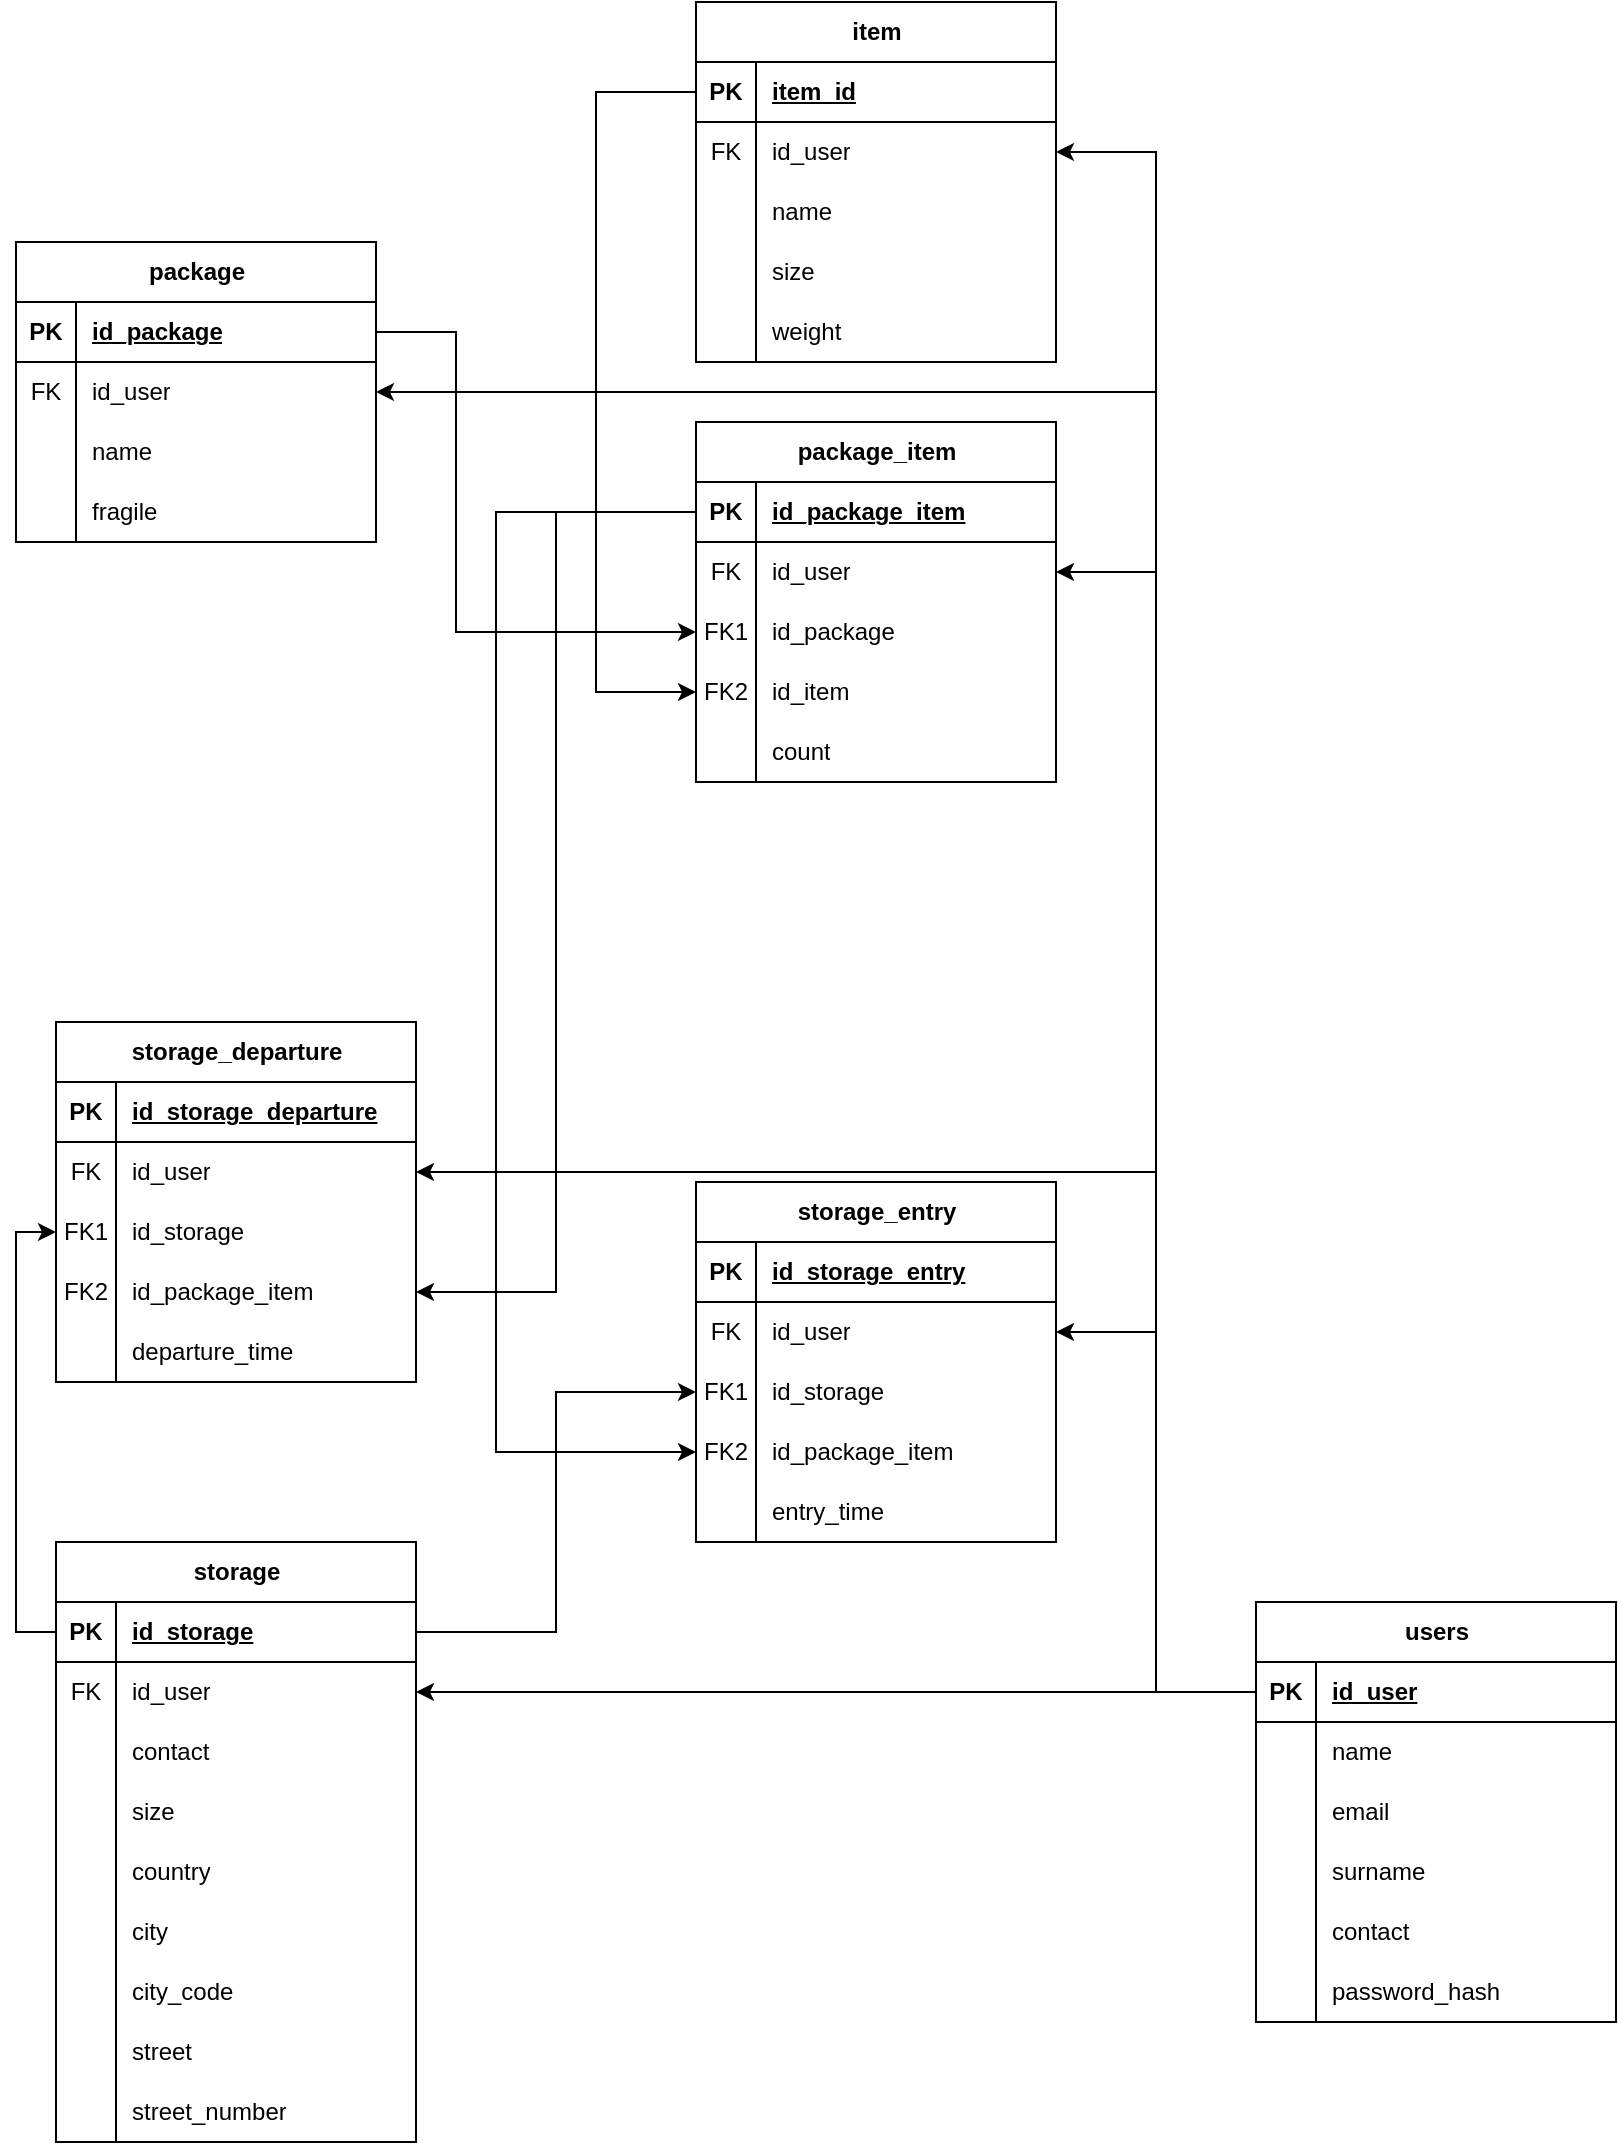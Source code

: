 <mxfile version="21.1.7">
  <diagram name="Page-1" id="oO7ceeemd5GNWM1F0STw">
    <mxGraphModel dx="1362" dy="758" grid="1" gridSize="10" guides="1" tooltips="1" connect="1" arrows="1" fold="1" page="1" pageScale="1" pageWidth="850" pageHeight="1100" math="0" shadow="0">
      <root>
        <mxCell id="0" />
        <mxCell id="1" parent="0" />
        <mxCell id="DYyjAA4SjgZi0_bI2zW6-1" value="storage" style="shape=table;startSize=30;container=1;collapsible=1;childLayout=tableLayout;fixedRows=1;rowLines=0;fontStyle=1;align=center;resizeLast=1;html=1;" vertex="1" parent="1">
          <mxGeometry x="60" y="770" width="180" height="300" as="geometry" />
        </mxCell>
        <mxCell id="DYyjAA4SjgZi0_bI2zW6-2" value="" style="shape=tableRow;horizontal=0;startSize=0;swimlaneHead=0;swimlaneBody=0;fillColor=none;collapsible=0;dropTarget=0;points=[[0,0.5],[1,0.5]];portConstraint=eastwest;top=0;left=0;right=0;bottom=1;" vertex="1" parent="DYyjAA4SjgZi0_bI2zW6-1">
          <mxGeometry y="30" width="180" height="30" as="geometry" />
        </mxCell>
        <mxCell id="DYyjAA4SjgZi0_bI2zW6-3" value="PK" style="shape=partialRectangle;connectable=0;fillColor=none;top=0;left=0;bottom=0;right=0;fontStyle=1;overflow=hidden;whiteSpace=wrap;html=1;" vertex="1" parent="DYyjAA4SjgZi0_bI2zW6-2">
          <mxGeometry width="30" height="30" as="geometry">
            <mxRectangle width="30" height="30" as="alternateBounds" />
          </mxGeometry>
        </mxCell>
        <mxCell id="DYyjAA4SjgZi0_bI2zW6-4" value="id_storage" style="shape=partialRectangle;connectable=0;fillColor=none;top=0;left=0;bottom=0;right=0;align=left;spacingLeft=6;fontStyle=5;overflow=hidden;whiteSpace=wrap;html=1;" vertex="1" parent="DYyjAA4SjgZi0_bI2zW6-2">
          <mxGeometry x="30" width="150" height="30" as="geometry">
            <mxRectangle width="150" height="30" as="alternateBounds" />
          </mxGeometry>
        </mxCell>
        <mxCell id="DYyjAA4SjgZi0_bI2zW6-5" value="" style="shape=tableRow;horizontal=0;startSize=0;swimlaneHead=0;swimlaneBody=0;fillColor=none;collapsible=0;dropTarget=0;points=[[0,0.5],[1,0.5]];portConstraint=eastwest;top=0;left=0;right=0;bottom=0;" vertex="1" parent="DYyjAA4SjgZi0_bI2zW6-1">
          <mxGeometry y="60" width="180" height="30" as="geometry" />
        </mxCell>
        <mxCell id="DYyjAA4SjgZi0_bI2zW6-6" value="FK" style="shape=partialRectangle;connectable=0;fillColor=none;top=0;left=0;bottom=0;right=0;editable=1;overflow=hidden;whiteSpace=wrap;html=1;" vertex="1" parent="DYyjAA4SjgZi0_bI2zW6-5">
          <mxGeometry width="30" height="30" as="geometry">
            <mxRectangle width="30" height="30" as="alternateBounds" />
          </mxGeometry>
        </mxCell>
        <mxCell id="DYyjAA4SjgZi0_bI2zW6-7" value="id_user" style="shape=partialRectangle;connectable=0;fillColor=none;top=0;left=0;bottom=0;right=0;align=left;spacingLeft=6;overflow=hidden;whiteSpace=wrap;html=1;" vertex="1" parent="DYyjAA4SjgZi0_bI2zW6-5">
          <mxGeometry x="30" width="150" height="30" as="geometry">
            <mxRectangle width="150" height="30" as="alternateBounds" />
          </mxGeometry>
        </mxCell>
        <mxCell id="DYyjAA4SjgZi0_bI2zW6-77" value="" style="shape=tableRow;horizontal=0;startSize=0;swimlaneHead=0;swimlaneBody=0;fillColor=none;collapsible=0;dropTarget=0;points=[[0,0.5],[1,0.5]];portConstraint=eastwest;top=0;left=0;right=0;bottom=0;" vertex="1" parent="DYyjAA4SjgZi0_bI2zW6-1">
          <mxGeometry y="90" width="180" height="30" as="geometry" />
        </mxCell>
        <mxCell id="DYyjAA4SjgZi0_bI2zW6-78" value="" style="shape=partialRectangle;connectable=0;fillColor=none;top=0;left=0;bottom=0;right=0;editable=1;overflow=hidden;whiteSpace=wrap;html=1;" vertex="1" parent="DYyjAA4SjgZi0_bI2zW6-77">
          <mxGeometry width="30" height="30" as="geometry">
            <mxRectangle width="30" height="30" as="alternateBounds" />
          </mxGeometry>
        </mxCell>
        <mxCell id="DYyjAA4SjgZi0_bI2zW6-79" value="contact" style="shape=partialRectangle;connectable=0;fillColor=none;top=0;left=0;bottom=0;right=0;align=left;spacingLeft=6;overflow=hidden;whiteSpace=wrap;html=1;" vertex="1" parent="DYyjAA4SjgZi0_bI2zW6-77">
          <mxGeometry x="30" width="150" height="30" as="geometry">
            <mxRectangle width="150" height="30" as="alternateBounds" />
          </mxGeometry>
        </mxCell>
        <mxCell id="DYyjAA4SjgZi0_bI2zW6-23" value="" style="shape=tableRow;horizontal=0;startSize=0;swimlaneHead=0;swimlaneBody=0;fillColor=none;collapsible=0;dropTarget=0;points=[[0,0.5],[1,0.5]];portConstraint=eastwest;top=0;left=0;right=0;bottom=0;" vertex="1" parent="DYyjAA4SjgZi0_bI2zW6-1">
          <mxGeometry y="120" width="180" height="30" as="geometry" />
        </mxCell>
        <mxCell id="DYyjAA4SjgZi0_bI2zW6-24" value="" style="shape=partialRectangle;connectable=0;fillColor=none;top=0;left=0;bottom=0;right=0;editable=1;overflow=hidden;whiteSpace=wrap;html=1;" vertex="1" parent="DYyjAA4SjgZi0_bI2zW6-23">
          <mxGeometry width="30" height="30" as="geometry">
            <mxRectangle width="30" height="30" as="alternateBounds" />
          </mxGeometry>
        </mxCell>
        <mxCell id="DYyjAA4SjgZi0_bI2zW6-25" value="size" style="shape=partialRectangle;connectable=0;fillColor=none;top=0;left=0;bottom=0;right=0;align=left;spacingLeft=6;overflow=hidden;whiteSpace=wrap;html=1;" vertex="1" parent="DYyjAA4SjgZi0_bI2zW6-23">
          <mxGeometry x="30" width="150" height="30" as="geometry">
            <mxRectangle width="150" height="30" as="alternateBounds" />
          </mxGeometry>
        </mxCell>
        <mxCell id="DYyjAA4SjgZi0_bI2zW6-8" value="" style="shape=tableRow;horizontal=0;startSize=0;swimlaneHead=0;swimlaneBody=0;fillColor=none;collapsible=0;dropTarget=0;points=[[0,0.5],[1,0.5]];portConstraint=eastwest;top=0;left=0;right=0;bottom=0;" vertex="1" parent="DYyjAA4SjgZi0_bI2zW6-1">
          <mxGeometry y="150" width="180" height="30" as="geometry" />
        </mxCell>
        <mxCell id="DYyjAA4SjgZi0_bI2zW6-9" value="" style="shape=partialRectangle;connectable=0;fillColor=none;top=0;left=0;bottom=0;right=0;editable=1;overflow=hidden;whiteSpace=wrap;html=1;" vertex="1" parent="DYyjAA4SjgZi0_bI2zW6-8">
          <mxGeometry width="30" height="30" as="geometry">
            <mxRectangle width="30" height="30" as="alternateBounds" />
          </mxGeometry>
        </mxCell>
        <mxCell id="DYyjAA4SjgZi0_bI2zW6-10" value="country" style="shape=partialRectangle;connectable=0;fillColor=none;top=0;left=0;bottom=0;right=0;align=left;spacingLeft=6;overflow=hidden;whiteSpace=wrap;html=1;" vertex="1" parent="DYyjAA4SjgZi0_bI2zW6-8">
          <mxGeometry x="30" width="150" height="30" as="geometry">
            <mxRectangle width="150" height="30" as="alternateBounds" />
          </mxGeometry>
        </mxCell>
        <mxCell id="DYyjAA4SjgZi0_bI2zW6-11" value="" style="shape=tableRow;horizontal=0;startSize=0;swimlaneHead=0;swimlaneBody=0;fillColor=none;collapsible=0;dropTarget=0;points=[[0,0.5],[1,0.5]];portConstraint=eastwest;top=0;left=0;right=0;bottom=0;" vertex="1" parent="DYyjAA4SjgZi0_bI2zW6-1">
          <mxGeometry y="180" width="180" height="30" as="geometry" />
        </mxCell>
        <mxCell id="DYyjAA4SjgZi0_bI2zW6-12" value="" style="shape=partialRectangle;connectable=0;fillColor=none;top=0;left=0;bottom=0;right=0;editable=1;overflow=hidden;whiteSpace=wrap;html=1;" vertex="1" parent="DYyjAA4SjgZi0_bI2zW6-11">
          <mxGeometry width="30" height="30" as="geometry">
            <mxRectangle width="30" height="30" as="alternateBounds" />
          </mxGeometry>
        </mxCell>
        <mxCell id="DYyjAA4SjgZi0_bI2zW6-13" value="city" style="shape=partialRectangle;connectable=0;fillColor=none;top=0;left=0;bottom=0;right=0;align=left;spacingLeft=6;overflow=hidden;whiteSpace=wrap;html=1;" vertex="1" parent="DYyjAA4SjgZi0_bI2zW6-11">
          <mxGeometry x="30" width="150" height="30" as="geometry">
            <mxRectangle width="150" height="30" as="alternateBounds" />
          </mxGeometry>
        </mxCell>
        <mxCell id="DYyjAA4SjgZi0_bI2zW6-14" value="" style="shape=tableRow;horizontal=0;startSize=0;swimlaneHead=0;swimlaneBody=0;fillColor=none;collapsible=0;dropTarget=0;points=[[0,0.5],[1,0.5]];portConstraint=eastwest;top=0;left=0;right=0;bottom=0;" vertex="1" parent="DYyjAA4SjgZi0_bI2zW6-1">
          <mxGeometry y="210" width="180" height="30" as="geometry" />
        </mxCell>
        <mxCell id="DYyjAA4SjgZi0_bI2zW6-15" value="" style="shape=partialRectangle;connectable=0;fillColor=none;top=0;left=0;bottom=0;right=0;editable=1;overflow=hidden;whiteSpace=wrap;html=1;" vertex="1" parent="DYyjAA4SjgZi0_bI2zW6-14">
          <mxGeometry width="30" height="30" as="geometry">
            <mxRectangle width="30" height="30" as="alternateBounds" />
          </mxGeometry>
        </mxCell>
        <mxCell id="DYyjAA4SjgZi0_bI2zW6-16" value="city_code" style="shape=partialRectangle;connectable=0;fillColor=none;top=0;left=0;bottom=0;right=0;align=left;spacingLeft=6;overflow=hidden;whiteSpace=wrap;html=1;" vertex="1" parent="DYyjAA4SjgZi0_bI2zW6-14">
          <mxGeometry x="30" width="150" height="30" as="geometry">
            <mxRectangle width="150" height="30" as="alternateBounds" />
          </mxGeometry>
        </mxCell>
        <mxCell id="DYyjAA4SjgZi0_bI2zW6-17" value="" style="shape=tableRow;horizontal=0;startSize=0;swimlaneHead=0;swimlaneBody=0;fillColor=none;collapsible=0;dropTarget=0;points=[[0,0.5],[1,0.5]];portConstraint=eastwest;top=0;left=0;right=0;bottom=0;" vertex="1" parent="DYyjAA4SjgZi0_bI2zW6-1">
          <mxGeometry y="240" width="180" height="30" as="geometry" />
        </mxCell>
        <mxCell id="DYyjAA4SjgZi0_bI2zW6-18" value="" style="shape=partialRectangle;connectable=0;fillColor=none;top=0;left=0;bottom=0;right=0;editable=1;overflow=hidden;whiteSpace=wrap;html=1;" vertex="1" parent="DYyjAA4SjgZi0_bI2zW6-17">
          <mxGeometry width="30" height="30" as="geometry">
            <mxRectangle width="30" height="30" as="alternateBounds" />
          </mxGeometry>
        </mxCell>
        <mxCell id="DYyjAA4SjgZi0_bI2zW6-19" value="street" style="shape=partialRectangle;connectable=0;fillColor=none;top=0;left=0;bottom=0;right=0;align=left;spacingLeft=6;overflow=hidden;whiteSpace=wrap;html=1;" vertex="1" parent="DYyjAA4SjgZi0_bI2zW6-17">
          <mxGeometry x="30" width="150" height="30" as="geometry">
            <mxRectangle width="150" height="30" as="alternateBounds" />
          </mxGeometry>
        </mxCell>
        <mxCell id="DYyjAA4SjgZi0_bI2zW6-20" value="" style="shape=tableRow;horizontal=0;startSize=0;swimlaneHead=0;swimlaneBody=0;fillColor=none;collapsible=0;dropTarget=0;points=[[0,0.5],[1,0.5]];portConstraint=eastwest;top=0;left=0;right=0;bottom=0;" vertex="1" parent="DYyjAA4SjgZi0_bI2zW6-1">
          <mxGeometry y="270" width="180" height="30" as="geometry" />
        </mxCell>
        <mxCell id="DYyjAA4SjgZi0_bI2zW6-21" value="" style="shape=partialRectangle;connectable=0;fillColor=none;top=0;left=0;bottom=0;right=0;editable=1;overflow=hidden;whiteSpace=wrap;html=1;" vertex="1" parent="DYyjAA4SjgZi0_bI2zW6-20">
          <mxGeometry width="30" height="30" as="geometry">
            <mxRectangle width="30" height="30" as="alternateBounds" />
          </mxGeometry>
        </mxCell>
        <mxCell id="DYyjAA4SjgZi0_bI2zW6-22" value="street_number" style="shape=partialRectangle;connectable=0;fillColor=none;top=0;left=0;bottom=0;right=0;align=left;spacingLeft=6;overflow=hidden;whiteSpace=wrap;html=1;" vertex="1" parent="DYyjAA4SjgZi0_bI2zW6-20">
          <mxGeometry x="30" width="150" height="30" as="geometry">
            <mxRectangle width="150" height="30" as="alternateBounds" />
          </mxGeometry>
        </mxCell>
        <mxCell id="DYyjAA4SjgZi0_bI2zW6-26" value="users" style="shape=table;startSize=30;container=1;collapsible=1;childLayout=tableLayout;fixedRows=1;rowLines=0;fontStyle=1;align=center;resizeLast=1;html=1;" vertex="1" parent="1">
          <mxGeometry x="660" y="800" width="180" height="210" as="geometry" />
        </mxCell>
        <mxCell id="DYyjAA4SjgZi0_bI2zW6-27" value="" style="shape=tableRow;horizontal=0;startSize=0;swimlaneHead=0;swimlaneBody=0;fillColor=none;collapsible=0;dropTarget=0;points=[[0,0.5],[1,0.5]];portConstraint=eastwest;top=0;left=0;right=0;bottom=1;" vertex="1" parent="DYyjAA4SjgZi0_bI2zW6-26">
          <mxGeometry y="30" width="180" height="30" as="geometry" />
        </mxCell>
        <mxCell id="DYyjAA4SjgZi0_bI2zW6-28" value="PK" style="shape=partialRectangle;connectable=0;fillColor=none;top=0;left=0;bottom=0;right=0;fontStyle=1;overflow=hidden;whiteSpace=wrap;html=1;" vertex="1" parent="DYyjAA4SjgZi0_bI2zW6-27">
          <mxGeometry width="30" height="30" as="geometry">
            <mxRectangle width="30" height="30" as="alternateBounds" />
          </mxGeometry>
        </mxCell>
        <mxCell id="DYyjAA4SjgZi0_bI2zW6-29" value="id_user" style="shape=partialRectangle;connectable=0;fillColor=none;top=0;left=0;bottom=0;right=0;align=left;spacingLeft=6;fontStyle=5;overflow=hidden;whiteSpace=wrap;html=1;" vertex="1" parent="DYyjAA4SjgZi0_bI2zW6-27">
          <mxGeometry x="30" width="150" height="30" as="geometry">
            <mxRectangle width="150" height="30" as="alternateBounds" />
          </mxGeometry>
        </mxCell>
        <mxCell id="DYyjAA4SjgZi0_bI2zW6-30" value="" style="shape=tableRow;horizontal=0;startSize=0;swimlaneHead=0;swimlaneBody=0;fillColor=none;collapsible=0;dropTarget=0;points=[[0,0.5],[1,0.5]];portConstraint=eastwest;top=0;left=0;right=0;bottom=0;" vertex="1" parent="DYyjAA4SjgZi0_bI2zW6-26">
          <mxGeometry y="60" width="180" height="30" as="geometry" />
        </mxCell>
        <mxCell id="DYyjAA4SjgZi0_bI2zW6-31" value="" style="shape=partialRectangle;connectable=0;fillColor=none;top=0;left=0;bottom=0;right=0;editable=1;overflow=hidden;whiteSpace=wrap;html=1;" vertex="1" parent="DYyjAA4SjgZi0_bI2zW6-30">
          <mxGeometry width="30" height="30" as="geometry">
            <mxRectangle width="30" height="30" as="alternateBounds" />
          </mxGeometry>
        </mxCell>
        <mxCell id="DYyjAA4SjgZi0_bI2zW6-32" value="name" style="shape=partialRectangle;connectable=0;fillColor=none;top=0;left=0;bottom=0;right=0;align=left;spacingLeft=6;overflow=hidden;whiteSpace=wrap;html=1;" vertex="1" parent="DYyjAA4SjgZi0_bI2zW6-30">
          <mxGeometry x="30" width="150" height="30" as="geometry">
            <mxRectangle width="150" height="30" as="alternateBounds" />
          </mxGeometry>
        </mxCell>
        <mxCell id="DYyjAA4SjgZi0_bI2zW6-39" value="" style="shape=tableRow;horizontal=0;startSize=0;swimlaneHead=0;swimlaneBody=0;fillColor=none;collapsible=0;dropTarget=0;points=[[0,0.5],[1,0.5]];portConstraint=eastwest;top=0;left=0;right=0;bottom=0;" vertex="1" parent="DYyjAA4SjgZi0_bI2zW6-26">
          <mxGeometry y="90" width="180" height="30" as="geometry" />
        </mxCell>
        <mxCell id="DYyjAA4SjgZi0_bI2zW6-40" value="" style="shape=partialRectangle;connectable=0;fillColor=none;top=0;left=0;bottom=0;right=0;editable=1;overflow=hidden;whiteSpace=wrap;html=1;" vertex="1" parent="DYyjAA4SjgZi0_bI2zW6-39">
          <mxGeometry width="30" height="30" as="geometry">
            <mxRectangle width="30" height="30" as="alternateBounds" />
          </mxGeometry>
        </mxCell>
        <mxCell id="DYyjAA4SjgZi0_bI2zW6-41" value="email" style="shape=partialRectangle;connectable=0;fillColor=none;top=0;left=0;bottom=0;right=0;align=left;spacingLeft=6;overflow=hidden;whiteSpace=wrap;html=1;" vertex="1" parent="DYyjAA4SjgZi0_bI2zW6-39">
          <mxGeometry x="30" width="150" height="30" as="geometry">
            <mxRectangle width="150" height="30" as="alternateBounds" />
          </mxGeometry>
        </mxCell>
        <mxCell id="DYyjAA4SjgZi0_bI2zW6-33" value="" style="shape=tableRow;horizontal=0;startSize=0;swimlaneHead=0;swimlaneBody=0;fillColor=none;collapsible=0;dropTarget=0;points=[[0,0.5],[1,0.5]];portConstraint=eastwest;top=0;left=0;right=0;bottom=0;" vertex="1" parent="DYyjAA4SjgZi0_bI2zW6-26">
          <mxGeometry y="120" width="180" height="30" as="geometry" />
        </mxCell>
        <mxCell id="DYyjAA4SjgZi0_bI2zW6-34" value="" style="shape=partialRectangle;connectable=0;fillColor=none;top=0;left=0;bottom=0;right=0;editable=1;overflow=hidden;whiteSpace=wrap;html=1;" vertex="1" parent="DYyjAA4SjgZi0_bI2zW6-33">
          <mxGeometry width="30" height="30" as="geometry">
            <mxRectangle width="30" height="30" as="alternateBounds" />
          </mxGeometry>
        </mxCell>
        <mxCell id="DYyjAA4SjgZi0_bI2zW6-35" value="surname" style="shape=partialRectangle;connectable=0;fillColor=none;top=0;left=0;bottom=0;right=0;align=left;spacingLeft=6;overflow=hidden;whiteSpace=wrap;html=1;" vertex="1" parent="DYyjAA4SjgZi0_bI2zW6-33">
          <mxGeometry x="30" width="150" height="30" as="geometry">
            <mxRectangle width="150" height="30" as="alternateBounds" />
          </mxGeometry>
        </mxCell>
        <mxCell id="DYyjAA4SjgZi0_bI2zW6-36" value="" style="shape=tableRow;horizontal=0;startSize=0;swimlaneHead=0;swimlaneBody=0;fillColor=none;collapsible=0;dropTarget=0;points=[[0,0.5],[1,0.5]];portConstraint=eastwest;top=0;left=0;right=0;bottom=0;" vertex="1" parent="DYyjAA4SjgZi0_bI2zW6-26">
          <mxGeometry y="150" width="180" height="30" as="geometry" />
        </mxCell>
        <mxCell id="DYyjAA4SjgZi0_bI2zW6-37" value="" style="shape=partialRectangle;connectable=0;fillColor=none;top=0;left=0;bottom=0;right=0;editable=1;overflow=hidden;whiteSpace=wrap;html=1;" vertex="1" parent="DYyjAA4SjgZi0_bI2zW6-36">
          <mxGeometry width="30" height="30" as="geometry">
            <mxRectangle width="30" height="30" as="alternateBounds" />
          </mxGeometry>
        </mxCell>
        <mxCell id="DYyjAA4SjgZi0_bI2zW6-38" value="contact" style="shape=partialRectangle;connectable=0;fillColor=none;top=0;left=0;bottom=0;right=0;align=left;spacingLeft=6;overflow=hidden;whiteSpace=wrap;html=1;" vertex="1" parent="DYyjAA4SjgZi0_bI2zW6-36">
          <mxGeometry x="30" width="150" height="30" as="geometry">
            <mxRectangle width="150" height="30" as="alternateBounds" />
          </mxGeometry>
        </mxCell>
        <mxCell id="DYyjAA4SjgZi0_bI2zW6-42" value="" style="shape=tableRow;horizontal=0;startSize=0;swimlaneHead=0;swimlaneBody=0;fillColor=none;collapsible=0;dropTarget=0;points=[[0,0.5],[1,0.5]];portConstraint=eastwest;top=0;left=0;right=0;bottom=0;" vertex="1" parent="DYyjAA4SjgZi0_bI2zW6-26">
          <mxGeometry y="180" width="180" height="30" as="geometry" />
        </mxCell>
        <mxCell id="DYyjAA4SjgZi0_bI2zW6-43" value="" style="shape=partialRectangle;connectable=0;fillColor=none;top=0;left=0;bottom=0;right=0;editable=1;overflow=hidden;whiteSpace=wrap;html=1;" vertex="1" parent="DYyjAA4SjgZi0_bI2zW6-42">
          <mxGeometry width="30" height="30" as="geometry">
            <mxRectangle width="30" height="30" as="alternateBounds" />
          </mxGeometry>
        </mxCell>
        <mxCell id="DYyjAA4SjgZi0_bI2zW6-44" value="password_hash" style="shape=partialRectangle;connectable=0;fillColor=none;top=0;left=0;bottom=0;right=0;align=left;spacingLeft=6;overflow=hidden;whiteSpace=wrap;html=1;" vertex="1" parent="DYyjAA4SjgZi0_bI2zW6-42">
          <mxGeometry x="30" width="150" height="30" as="geometry">
            <mxRectangle width="150" height="30" as="alternateBounds" />
          </mxGeometry>
        </mxCell>
        <mxCell id="DYyjAA4SjgZi0_bI2zW6-45" value="package" style="shape=table;startSize=30;container=1;collapsible=1;childLayout=tableLayout;fixedRows=1;rowLines=0;fontStyle=1;align=center;resizeLast=1;html=1;" vertex="1" parent="1">
          <mxGeometry x="40" y="120" width="180" height="150" as="geometry" />
        </mxCell>
        <mxCell id="DYyjAA4SjgZi0_bI2zW6-46" value="" style="shape=tableRow;horizontal=0;startSize=0;swimlaneHead=0;swimlaneBody=0;fillColor=none;collapsible=0;dropTarget=0;points=[[0,0.5],[1,0.5]];portConstraint=eastwest;top=0;left=0;right=0;bottom=1;" vertex="1" parent="DYyjAA4SjgZi0_bI2zW6-45">
          <mxGeometry y="30" width="180" height="30" as="geometry" />
        </mxCell>
        <mxCell id="DYyjAA4SjgZi0_bI2zW6-47" value="PK" style="shape=partialRectangle;connectable=0;fillColor=none;top=0;left=0;bottom=0;right=0;fontStyle=1;overflow=hidden;whiteSpace=wrap;html=1;" vertex="1" parent="DYyjAA4SjgZi0_bI2zW6-46">
          <mxGeometry width="30" height="30" as="geometry">
            <mxRectangle width="30" height="30" as="alternateBounds" />
          </mxGeometry>
        </mxCell>
        <mxCell id="DYyjAA4SjgZi0_bI2zW6-48" value="id_package" style="shape=partialRectangle;connectable=0;fillColor=none;top=0;left=0;bottom=0;right=0;align=left;spacingLeft=6;fontStyle=5;overflow=hidden;whiteSpace=wrap;html=1;" vertex="1" parent="DYyjAA4SjgZi0_bI2zW6-46">
          <mxGeometry x="30" width="150" height="30" as="geometry">
            <mxRectangle width="150" height="30" as="alternateBounds" />
          </mxGeometry>
        </mxCell>
        <mxCell id="DYyjAA4SjgZi0_bI2zW6-49" value="" style="shape=tableRow;horizontal=0;startSize=0;swimlaneHead=0;swimlaneBody=0;fillColor=none;collapsible=0;dropTarget=0;points=[[0,0.5],[1,0.5]];portConstraint=eastwest;top=0;left=0;right=0;bottom=0;" vertex="1" parent="DYyjAA4SjgZi0_bI2zW6-45">
          <mxGeometry y="60" width="180" height="30" as="geometry" />
        </mxCell>
        <mxCell id="DYyjAA4SjgZi0_bI2zW6-50" value="FK" style="shape=partialRectangle;connectable=0;fillColor=none;top=0;left=0;bottom=0;right=0;editable=1;overflow=hidden;whiteSpace=wrap;html=1;" vertex="1" parent="DYyjAA4SjgZi0_bI2zW6-49">
          <mxGeometry width="30" height="30" as="geometry">
            <mxRectangle width="30" height="30" as="alternateBounds" />
          </mxGeometry>
        </mxCell>
        <mxCell id="DYyjAA4SjgZi0_bI2zW6-51" value="id_user" style="shape=partialRectangle;connectable=0;fillColor=none;top=0;left=0;bottom=0;right=0;align=left;spacingLeft=6;overflow=hidden;whiteSpace=wrap;html=1;" vertex="1" parent="DYyjAA4SjgZi0_bI2zW6-49">
          <mxGeometry x="30" width="150" height="30" as="geometry">
            <mxRectangle width="150" height="30" as="alternateBounds" />
          </mxGeometry>
        </mxCell>
        <mxCell id="DYyjAA4SjgZi0_bI2zW6-149" value="" style="shape=tableRow;horizontal=0;startSize=0;swimlaneHead=0;swimlaneBody=0;fillColor=none;collapsible=0;dropTarget=0;points=[[0,0.5],[1,0.5]];portConstraint=eastwest;top=0;left=0;right=0;bottom=0;" vertex="1" parent="DYyjAA4SjgZi0_bI2zW6-45">
          <mxGeometry y="90" width="180" height="30" as="geometry" />
        </mxCell>
        <mxCell id="DYyjAA4SjgZi0_bI2zW6-150" value="" style="shape=partialRectangle;connectable=0;fillColor=none;top=0;left=0;bottom=0;right=0;editable=1;overflow=hidden;whiteSpace=wrap;html=1;" vertex="1" parent="DYyjAA4SjgZi0_bI2zW6-149">
          <mxGeometry width="30" height="30" as="geometry">
            <mxRectangle width="30" height="30" as="alternateBounds" />
          </mxGeometry>
        </mxCell>
        <mxCell id="DYyjAA4SjgZi0_bI2zW6-151" value="name" style="shape=partialRectangle;connectable=0;fillColor=none;top=0;left=0;bottom=0;right=0;align=left;spacingLeft=6;overflow=hidden;whiteSpace=wrap;html=1;" vertex="1" parent="DYyjAA4SjgZi0_bI2zW6-149">
          <mxGeometry x="30" width="150" height="30" as="geometry">
            <mxRectangle width="150" height="30" as="alternateBounds" />
          </mxGeometry>
        </mxCell>
        <mxCell id="DYyjAA4SjgZi0_bI2zW6-52" value="" style="shape=tableRow;horizontal=0;startSize=0;swimlaneHead=0;swimlaneBody=0;fillColor=none;collapsible=0;dropTarget=0;points=[[0,0.5],[1,0.5]];portConstraint=eastwest;top=0;left=0;right=0;bottom=0;" vertex="1" parent="DYyjAA4SjgZi0_bI2zW6-45">
          <mxGeometry y="120" width="180" height="30" as="geometry" />
        </mxCell>
        <mxCell id="DYyjAA4SjgZi0_bI2zW6-53" value="" style="shape=partialRectangle;connectable=0;fillColor=none;top=0;left=0;bottom=0;right=0;editable=1;overflow=hidden;whiteSpace=wrap;html=1;" vertex="1" parent="DYyjAA4SjgZi0_bI2zW6-52">
          <mxGeometry width="30" height="30" as="geometry">
            <mxRectangle width="30" height="30" as="alternateBounds" />
          </mxGeometry>
        </mxCell>
        <mxCell id="DYyjAA4SjgZi0_bI2zW6-54" value="fragile" style="shape=partialRectangle;connectable=0;fillColor=none;top=0;left=0;bottom=0;right=0;align=left;spacingLeft=6;overflow=hidden;whiteSpace=wrap;html=1;" vertex="1" parent="DYyjAA4SjgZi0_bI2zW6-52">
          <mxGeometry x="30" width="150" height="30" as="geometry">
            <mxRectangle width="150" height="30" as="alternateBounds" />
          </mxGeometry>
        </mxCell>
        <mxCell id="DYyjAA4SjgZi0_bI2zW6-58" value="item" style="shape=table;startSize=30;container=1;collapsible=1;childLayout=tableLayout;fixedRows=1;rowLines=0;fontStyle=1;align=center;resizeLast=1;html=1;" vertex="1" parent="1">
          <mxGeometry x="380" width="180" height="180" as="geometry" />
        </mxCell>
        <mxCell id="DYyjAA4SjgZi0_bI2zW6-59" value="" style="shape=tableRow;horizontal=0;startSize=0;swimlaneHead=0;swimlaneBody=0;fillColor=none;collapsible=0;dropTarget=0;points=[[0,0.5],[1,0.5]];portConstraint=eastwest;top=0;left=0;right=0;bottom=1;" vertex="1" parent="DYyjAA4SjgZi0_bI2zW6-58">
          <mxGeometry y="30" width="180" height="30" as="geometry" />
        </mxCell>
        <mxCell id="DYyjAA4SjgZi0_bI2zW6-60" value="PK" style="shape=partialRectangle;connectable=0;fillColor=none;top=0;left=0;bottom=0;right=0;fontStyle=1;overflow=hidden;whiteSpace=wrap;html=1;" vertex="1" parent="DYyjAA4SjgZi0_bI2zW6-59">
          <mxGeometry width="30" height="30" as="geometry">
            <mxRectangle width="30" height="30" as="alternateBounds" />
          </mxGeometry>
        </mxCell>
        <mxCell id="DYyjAA4SjgZi0_bI2zW6-61" value="item_id" style="shape=partialRectangle;connectable=0;fillColor=none;top=0;left=0;bottom=0;right=0;align=left;spacingLeft=6;fontStyle=5;overflow=hidden;whiteSpace=wrap;html=1;" vertex="1" parent="DYyjAA4SjgZi0_bI2zW6-59">
          <mxGeometry x="30" width="150" height="30" as="geometry">
            <mxRectangle width="150" height="30" as="alternateBounds" />
          </mxGeometry>
        </mxCell>
        <mxCell id="DYyjAA4SjgZi0_bI2zW6-62" value="" style="shape=tableRow;horizontal=0;startSize=0;swimlaneHead=0;swimlaneBody=0;fillColor=none;collapsible=0;dropTarget=0;points=[[0,0.5],[1,0.5]];portConstraint=eastwest;top=0;left=0;right=0;bottom=0;" vertex="1" parent="DYyjAA4SjgZi0_bI2zW6-58">
          <mxGeometry y="60" width="180" height="30" as="geometry" />
        </mxCell>
        <mxCell id="DYyjAA4SjgZi0_bI2zW6-63" value="FK" style="shape=partialRectangle;connectable=0;fillColor=none;top=0;left=0;bottom=0;right=0;editable=1;overflow=hidden;whiteSpace=wrap;html=1;" vertex="1" parent="DYyjAA4SjgZi0_bI2zW6-62">
          <mxGeometry width="30" height="30" as="geometry">
            <mxRectangle width="30" height="30" as="alternateBounds" />
          </mxGeometry>
        </mxCell>
        <mxCell id="DYyjAA4SjgZi0_bI2zW6-64" value="id_user" style="shape=partialRectangle;connectable=0;fillColor=none;top=0;left=0;bottom=0;right=0;align=left;spacingLeft=6;overflow=hidden;whiteSpace=wrap;html=1;" vertex="1" parent="DYyjAA4SjgZi0_bI2zW6-62">
          <mxGeometry x="30" width="150" height="30" as="geometry">
            <mxRectangle width="150" height="30" as="alternateBounds" />
          </mxGeometry>
        </mxCell>
        <mxCell id="DYyjAA4SjgZi0_bI2zW6-143" value="" style="shape=tableRow;horizontal=0;startSize=0;swimlaneHead=0;swimlaneBody=0;fillColor=none;collapsible=0;dropTarget=0;points=[[0,0.5],[1,0.5]];portConstraint=eastwest;top=0;left=0;right=0;bottom=0;" vertex="1" parent="DYyjAA4SjgZi0_bI2zW6-58">
          <mxGeometry y="90" width="180" height="30" as="geometry" />
        </mxCell>
        <mxCell id="DYyjAA4SjgZi0_bI2zW6-144" value="" style="shape=partialRectangle;connectable=0;fillColor=none;top=0;left=0;bottom=0;right=0;editable=1;overflow=hidden;whiteSpace=wrap;html=1;" vertex="1" parent="DYyjAA4SjgZi0_bI2zW6-143">
          <mxGeometry width="30" height="30" as="geometry">
            <mxRectangle width="30" height="30" as="alternateBounds" />
          </mxGeometry>
        </mxCell>
        <mxCell id="DYyjAA4SjgZi0_bI2zW6-145" value="name" style="shape=partialRectangle;connectable=0;fillColor=none;top=0;left=0;bottom=0;right=0;align=left;spacingLeft=6;overflow=hidden;whiteSpace=wrap;html=1;" vertex="1" parent="DYyjAA4SjgZi0_bI2zW6-143">
          <mxGeometry x="30" width="150" height="30" as="geometry">
            <mxRectangle width="150" height="30" as="alternateBounds" />
          </mxGeometry>
        </mxCell>
        <mxCell id="DYyjAA4SjgZi0_bI2zW6-65" value="" style="shape=tableRow;horizontal=0;startSize=0;swimlaneHead=0;swimlaneBody=0;fillColor=none;collapsible=0;dropTarget=0;points=[[0,0.5],[1,0.5]];portConstraint=eastwest;top=0;left=0;right=0;bottom=0;" vertex="1" parent="DYyjAA4SjgZi0_bI2zW6-58">
          <mxGeometry y="120" width="180" height="30" as="geometry" />
        </mxCell>
        <mxCell id="DYyjAA4SjgZi0_bI2zW6-66" value="" style="shape=partialRectangle;connectable=0;fillColor=none;top=0;left=0;bottom=0;right=0;editable=1;overflow=hidden;whiteSpace=wrap;html=1;" vertex="1" parent="DYyjAA4SjgZi0_bI2zW6-65">
          <mxGeometry width="30" height="30" as="geometry">
            <mxRectangle width="30" height="30" as="alternateBounds" />
          </mxGeometry>
        </mxCell>
        <mxCell id="DYyjAA4SjgZi0_bI2zW6-67" value="size" style="shape=partialRectangle;connectable=0;fillColor=none;top=0;left=0;bottom=0;right=0;align=left;spacingLeft=6;overflow=hidden;whiteSpace=wrap;html=1;" vertex="1" parent="DYyjAA4SjgZi0_bI2zW6-65">
          <mxGeometry x="30" width="150" height="30" as="geometry">
            <mxRectangle width="150" height="30" as="alternateBounds" />
          </mxGeometry>
        </mxCell>
        <mxCell id="DYyjAA4SjgZi0_bI2zW6-68" value="" style="shape=tableRow;horizontal=0;startSize=0;swimlaneHead=0;swimlaneBody=0;fillColor=none;collapsible=0;dropTarget=0;points=[[0,0.5],[1,0.5]];portConstraint=eastwest;top=0;left=0;right=0;bottom=0;" vertex="1" parent="DYyjAA4SjgZi0_bI2zW6-58">
          <mxGeometry y="150" width="180" height="30" as="geometry" />
        </mxCell>
        <mxCell id="DYyjAA4SjgZi0_bI2zW6-69" value="" style="shape=partialRectangle;connectable=0;fillColor=none;top=0;left=0;bottom=0;right=0;editable=1;overflow=hidden;whiteSpace=wrap;html=1;" vertex="1" parent="DYyjAA4SjgZi0_bI2zW6-68">
          <mxGeometry width="30" height="30" as="geometry">
            <mxRectangle width="30" height="30" as="alternateBounds" />
          </mxGeometry>
        </mxCell>
        <mxCell id="DYyjAA4SjgZi0_bI2zW6-70" value="weight" style="shape=partialRectangle;connectable=0;fillColor=none;top=0;left=0;bottom=0;right=0;align=left;spacingLeft=6;overflow=hidden;whiteSpace=wrap;html=1;" vertex="1" parent="DYyjAA4SjgZi0_bI2zW6-68">
          <mxGeometry x="30" width="150" height="30" as="geometry">
            <mxRectangle width="150" height="30" as="alternateBounds" />
          </mxGeometry>
        </mxCell>
        <mxCell id="DYyjAA4SjgZi0_bI2zW6-86" value="package_item" style="shape=table;startSize=30;container=1;collapsible=1;childLayout=tableLayout;fixedRows=1;rowLines=0;fontStyle=1;align=center;resizeLast=1;html=1;" vertex="1" parent="1">
          <mxGeometry x="380" y="210" width="180" height="180" as="geometry" />
        </mxCell>
        <mxCell id="DYyjAA4SjgZi0_bI2zW6-87" value="" style="shape=tableRow;horizontal=0;startSize=0;swimlaneHead=0;swimlaneBody=0;fillColor=none;collapsible=0;dropTarget=0;points=[[0,0.5],[1,0.5]];portConstraint=eastwest;top=0;left=0;right=0;bottom=1;" vertex="1" parent="DYyjAA4SjgZi0_bI2zW6-86">
          <mxGeometry y="30" width="180" height="30" as="geometry" />
        </mxCell>
        <mxCell id="DYyjAA4SjgZi0_bI2zW6-88" value="PK" style="shape=partialRectangle;connectable=0;fillColor=none;top=0;left=0;bottom=0;right=0;fontStyle=1;overflow=hidden;whiteSpace=wrap;html=1;" vertex="1" parent="DYyjAA4SjgZi0_bI2zW6-87">
          <mxGeometry width="30" height="30" as="geometry">
            <mxRectangle width="30" height="30" as="alternateBounds" />
          </mxGeometry>
        </mxCell>
        <mxCell id="DYyjAA4SjgZi0_bI2zW6-89" value="id_package_item" style="shape=partialRectangle;connectable=0;fillColor=none;top=0;left=0;bottom=0;right=0;align=left;spacingLeft=6;fontStyle=5;overflow=hidden;whiteSpace=wrap;html=1;" vertex="1" parent="DYyjAA4SjgZi0_bI2zW6-87">
          <mxGeometry x="30" width="150" height="30" as="geometry">
            <mxRectangle width="150" height="30" as="alternateBounds" />
          </mxGeometry>
        </mxCell>
        <mxCell id="DYyjAA4SjgZi0_bI2zW6-90" value="" style="shape=tableRow;horizontal=0;startSize=0;swimlaneHead=0;swimlaneBody=0;fillColor=none;collapsible=0;dropTarget=0;points=[[0,0.5],[1,0.5]];portConstraint=eastwest;top=0;left=0;right=0;bottom=0;" vertex="1" parent="DYyjAA4SjgZi0_bI2zW6-86">
          <mxGeometry y="60" width="180" height="30" as="geometry" />
        </mxCell>
        <mxCell id="DYyjAA4SjgZi0_bI2zW6-91" value="FK" style="shape=partialRectangle;connectable=0;fillColor=none;top=0;left=0;bottom=0;right=0;editable=1;overflow=hidden;whiteSpace=wrap;html=1;" vertex="1" parent="DYyjAA4SjgZi0_bI2zW6-90">
          <mxGeometry width="30" height="30" as="geometry">
            <mxRectangle width="30" height="30" as="alternateBounds" />
          </mxGeometry>
        </mxCell>
        <mxCell id="DYyjAA4SjgZi0_bI2zW6-92" value="id_user" style="shape=partialRectangle;connectable=0;fillColor=none;top=0;left=0;bottom=0;right=0;align=left;spacingLeft=6;overflow=hidden;whiteSpace=wrap;html=1;" vertex="1" parent="DYyjAA4SjgZi0_bI2zW6-90">
          <mxGeometry x="30" width="150" height="30" as="geometry">
            <mxRectangle width="150" height="30" as="alternateBounds" />
          </mxGeometry>
        </mxCell>
        <mxCell id="DYyjAA4SjgZi0_bI2zW6-154" value="" style="shape=tableRow;horizontal=0;startSize=0;swimlaneHead=0;swimlaneBody=0;fillColor=none;collapsible=0;dropTarget=0;points=[[0,0.5],[1,0.5]];portConstraint=eastwest;top=0;left=0;right=0;bottom=0;" vertex="1" parent="DYyjAA4SjgZi0_bI2zW6-86">
          <mxGeometry y="90" width="180" height="30" as="geometry" />
        </mxCell>
        <mxCell id="DYyjAA4SjgZi0_bI2zW6-155" value="FK1" style="shape=partialRectangle;connectable=0;fillColor=none;top=0;left=0;bottom=0;right=0;editable=1;overflow=hidden;whiteSpace=wrap;html=1;" vertex="1" parent="DYyjAA4SjgZi0_bI2zW6-154">
          <mxGeometry width="30" height="30" as="geometry">
            <mxRectangle width="30" height="30" as="alternateBounds" />
          </mxGeometry>
        </mxCell>
        <mxCell id="DYyjAA4SjgZi0_bI2zW6-156" value="id_package" style="shape=partialRectangle;connectable=0;fillColor=none;top=0;left=0;bottom=0;right=0;align=left;spacingLeft=6;overflow=hidden;whiteSpace=wrap;html=1;" vertex="1" parent="DYyjAA4SjgZi0_bI2zW6-154">
          <mxGeometry x="30" width="150" height="30" as="geometry">
            <mxRectangle width="150" height="30" as="alternateBounds" />
          </mxGeometry>
        </mxCell>
        <mxCell id="DYyjAA4SjgZi0_bI2zW6-93" value="" style="shape=tableRow;horizontal=0;startSize=0;swimlaneHead=0;swimlaneBody=0;fillColor=none;collapsible=0;dropTarget=0;points=[[0,0.5],[1,0.5]];portConstraint=eastwest;top=0;left=0;right=0;bottom=0;" vertex="1" parent="DYyjAA4SjgZi0_bI2zW6-86">
          <mxGeometry y="120" width="180" height="30" as="geometry" />
        </mxCell>
        <mxCell id="DYyjAA4SjgZi0_bI2zW6-94" value="FK2" style="shape=partialRectangle;connectable=0;fillColor=none;top=0;left=0;bottom=0;right=0;editable=1;overflow=hidden;whiteSpace=wrap;html=1;" vertex="1" parent="DYyjAA4SjgZi0_bI2zW6-93">
          <mxGeometry width="30" height="30" as="geometry">
            <mxRectangle width="30" height="30" as="alternateBounds" />
          </mxGeometry>
        </mxCell>
        <mxCell id="DYyjAA4SjgZi0_bI2zW6-95" value="id_item" style="shape=partialRectangle;connectable=0;fillColor=none;top=0;left=0;bottom=0;right=0;align=left;spacingLeft=6;overflow=hidden;whiteSpace=wrap;html=1;" vertex="1" parent="DYyjAA4SjgZi0_bI2zW6-93">
          <mxGeometry x="30" width="150" height="30" as="geometry">
            <mxRectangle width="150" height="30" as="alternateBounds" />
          </mxGeometry>
        </mxCell>
        <mxCell id="DYyjAA4SjgZi0_bI2zW6-96" value="" style="shape=tableRow;horizontal=0;startSize=0;swimlaneHead=0;swimlaneBody=0;fillColor=none;collapsible=0;dropTarget=0;points=[[0,0.5],[1,0.5]];portConstraint=eastwest;top=0;left=0;right=0;bottom=0;" vertex="1" parent="DYyjAA4SjgZi0_bI2zW6-86">
          <mxGeometry y="150" width="180" height="30" as="geometry" />
        </mxCell>
        <mxCell id="DYyjAA4SjgZi0_bI2zW6-97" value="" style="shape=partialRectangle;connectable=0;fillColor=none;top=0;left=0;bottom=0;right=0;editable=1;overflow=hidden;whiteSpace=wrap;html=1;" vertex="1" parent="DYyjAA4SjgZi0_bI2zW6-96">
          <mxGeometry width="30" height="30" as="geometry">
            <mxRectangle width="30" height="30" as="alternateBounds" />
          </mxGeometry>
        </mxCell>
        <mxCell id="DYyjAA4SjgZi0_bI2zW6-98" value="count" style="shape=partialRectangle;connectable=0;fillColor=none;top=0;left=0;bottom=0;right=0;align=left;spacingLeft=6;overflow=hidden;whiteSpace=wrap;html=1;" vertex="1" parent="DYyjAA4SjgZi0_bI2zW6-96">
          <mxGeometry x="30" width="150" height="30" as="geometry">
            <mxRectangle width="150" height="30" as="alternateBounds" />
          </mxGeometry>
        </mxCell>
        <mxCell id="DYyjAA4SjgZi0_bI2zW6-103" value="&lt;div&gt;storage_entry&lt;/div&gt;" style="shape=table;startSize=30;container=1;collapsible=1;childLayout=tableLayout;fixedRows=1;rowLines=0;fontStyle=1;align=center;resizeLast=1;html=1;" vertex="1" parent="1">
          <mxGeometry x="380" y="590" width="180" height="180" as="geometry" />
        </mxCell>
        <mxCell id="DYyjAA4SjgZi0_bI2zW6-104" value="" style="shape=tableRow;horizontal=0;startSize=0;swimlaneHead=0;swimlaneBody=0;fillColor=none;collapsible=0;dropTarget=0;points=[[0,0.5],[1,0.5]];portConstraint=eastwest;top=0;left=0;right=0;bottom=1;" vertex="1" parent="DYyjAA4SjgZi0_bI2zW6-103">
          <mxGeometry y="30" width="180" height="30" as="geometry" />
        </mxCell>
        <mxCell id="DYyjAA4SjgZi0_bI2zW6-105" value="PK" style="shape=partialRectangle;connectable=0;fillColor=none;top=0;left=0;bottom=0;right=0;fontStyle=1;overflow=hidden;whiteSpace=wrap;html=1;" vertex="1" parent="DYyjAA4SjgZi0_bI2zW6-104">
          <mxGeometry width="30" height="30" as="geometry">
            <mxRectangle width="30" height="30" as="alternateBounds" />
          </mxGeometry>
        </mxCell>
        <mxCell id="DYyjAA4SjgZi0_bI2zW6-106" value="id_storage_entry" style="shape=partialRectangle;connectable=0;fillColor=none;top=0;left=0;bottom=0;right=0;align=left;spacingLeft=6;fontStyle=5;overflow=hidden;whiteSpace=wrap;html=1;" vertex="1" parent="DYyjAA4SjgZi0_bI2zW6-104">
          <mxGeometry x="30" width="150" height="30" as="geometry">
            <mxRectangle width="150" height="30" as="alternateBounds" />
          </mxGeometry>
        </mxCell>
        <mxCell id="DYyjAA4SjgZi0_bI2zW6-107" value="" style="shape=tableRow;horizontal=0;startSize=0;swimlaneHead=0;swimlaneBody=0;fillColor=none;collapsible=0;dropTarget=0;points=[[0,0.5],[1,0.5]];portConstraint=eastwest;top=0;left=0;right=0;bottom=0;" vertex="1" parent="DYyjAA4SjgZi0_bI2zW6-103">
          <mxGeometry y="60" width="180" height="30" as="geometry" />
        </mxCell>
        <mxCell id="DYyjAA4SjgZi0_bI2zW6-108" value="FK" style="shape=partialRectangle;connectable=0;fillColor=none;top=0;left=0;bottom=0;right=0;editable=1;overflow=hidden;whiteSpace=wrap;html=1;" vertex="1" parent="DYyjAA4SjgZi0_bI2zW6-107">
          <mxGeometry width="30" height="30" as="geometry">
            <mxRectangle width="30" height="30" as="alternateBounds" />
          </mxGeometry>
        </mxCell>
        <mxCell id="DYyjAA4SjgZi0_bI2zW6-109" value="id_user" style="shape=partialRectangle;connectable=0;fillColor=none;top=0;left=0;bottom=0;right=0;align=left;spacingLeft=6;overflow=hidden;whiteSpace=wrap;html=1;" vertex="1" parent="DYyjAA4SjgZi0_bI2zW6-107">
          <mxGeometry x="30" width="150" height="30" as="geometry">
            <mxRectangle width="150" height="30" as="alternateBounds" />
          </mxGeometry>
        </mxCell>
        <mxCell id="DYyjAA4SjgZi0_bI2zW6-160" value="" style="shape=tableRow;horizontal=0;startSize=0;swimlaneHead=0;swimlaneBody=0;fillColor=none;collapsible=0;dropTarget=0;points=[[0,0.5],[1,0.5]];portConstraint=eastwest;top=0;left=0;right=0;bottom=0;" vertex="1" parent="DYyjAA4SjgZi0_bI2zW6-103">
          <mxGeometry y="90" width="180" height="30" as="geometry" />
        </mxCell>
        <mxCell id="DYyjAA4SjgZi0_bI2zW6-161" value="FK1" style="shape=partialRectangle;connectable=0;fillColor=none;top=0;left=0;bottom=0;right=0;editable=1;overflow=hidden;whiteSpace=wrap;html=1;" vertex="1" parent="DYyjAA4SjgZi0_bI2zW6-160">
          <mxGeometry width="30" height="30" as="geometry">
            <mxRectangle width="30" height="30" as="alternateBounds" />
          </mxGeometry>
        </mxCell>
        <mxCell id="DYyjAA4SjgZi0_bI2zW6-162" value="id_storage" style="shape=partialRectangle;connectable=0;fillColor=none;top=0;left=0;bottom=0;right=0;align=left;spacingLeft=6;overflow=hidden;whiteSpace=wrap;html=1;" vertex="1" parent="DYyjAA4SjgZi0_bI2zW6-160">
          <mxGeometry x="30" width="150" height="30" as="geometry">
            <mxRectangle width="150" height="30" as="alternateBounds" />
          </mxGeometry>
        </mxCell>
        <mxCell id="DYyjAA4SjgZi0_bI2zW6-110" value="" style="shape=tableRow;horizontal=0;startSize=0;swimlaneHead=0;swimlaneBody=0;fillColor=none;collapsible=0;dropTarget=0;points=[[0,0.5],[1,0.5]];portConstraint=eastwest;top=0;left=0;right=0;bottom=0;" vertex="1" parent="DYyjAA4SjgZi0_bI2zW6-103">
          <mxGeometry y="120" width="180" height="30" as="geometry" />
        </mxCell>
        <mxCell id="DYyjAA4SjgZi0_bI2zW6-111" value="FK2" style="shape=partialRectangle;connectable=0;fillColor=none;top=0;left=0;bottom=0;right=0;editable=1;overflow=hidden;whiteSpace=wrap;html=1;" vertex="1" parent="DYyjAA4SjgZi0_bI2zW6-110">
          <mxGeometry width="30" height="30" as="geometry">
            <mxRectangle width="30" height="30" as="alternateBounds" />
          </mxGeometry>
        </mxCell>
        <mxCell id="DYyjAA4SjgZi0_bI2zW6-112" value="id_package_item" style="shape=partialRectangle;connectable=0;fillColor=none;top=0;left=0;bottom=0;right=0;align=left;spacingLeft=6;overflow=hidden;whiteSpace=wrap;html=1;" vertex="1" parent="DYyjAA4SjgZi0_bI2zW6-110">
          <mxGeometry x="30" width="150" height="30" as="geometry">
            <mxRectangle width="150" height="30" as="alternateBounds" />
          </mxGeometry>
        </mxCell>
        <mxCell id="DYyjAA4SjgZi0_bI2zW6-113" value="" style="shape=tableRow;horizontal=0;startSize=0;swimlaneHead=0;swimlaneBody=0;fillColor=none;collapsible=0;dropTarget=0;points=[[0,0.5],[1,0.5]];portConstraint=eastwest;top=0;left=0;right=0;bottom=0;" vertex="1" parent="DYyjAA4SjgZi0_bI2zW6-103">
          <mxGeometry y="150" width="180" height="30" as="geometry" />
        </mxCell>
        <mxCell id="DYyjAA4SjgZi0_bI2zW6-114" value="" style="shape=partialRectangle;connectable=0;fillColor=none;top=0;left=0;bottom=0;right=0;editable=1;overflow=hidden;whiteSpace=wrap;html=1;" vertex="1" parent="DYyjAA4SjgZi0_bI2zW6-113">
          <mxGeometry width="30" height="30" as="geometry">
            <mxRectangle width="30" height="30" as="alternateBounds" />
          </mxGeometry>
        </mxCell>
        <mxCell id="DYyjAA4SjgZi0_bI2zW6-115" value="entry_time" style="shape=partialRectangle;connectable=0;fillColor=none;top=0;left=0;bottom=0;right=0;align=left;spacingLeft=6;overflow=hidden;whiteSpace=wrap;html=1;" vertex="1" parent="DYyjAA4SjgZi0_bI2zW6-113">
          <mxGeometry x="30" width="150" height="30" as="geometry">
            <mxRectangle width="150" height="30" as="alternateBounds" />
          </mxGeometry>
        </mxCell>
        <mxCell id="DYyjAA4SjgZi0_bI2zW6-116" value="storage_departure" style="shape=table;startSize=30;container=1;collapsible=1;childLayout=tableLayout;fixedRows=1;rowLines=0;fontStyle=1;align=center;resizeLast=1;html=1;" vertex="1" parent="1">
          <mxGeometry x="60" y="510" width="180" height="180" as="geometry" />
        </mxCell>
        <mxCell id="DYyjAA4SjgZi0_bI2zW6-117" value="" style="shape=tableRow;horizontal=0;startSize=0;swimlaneHead=0;swimlaneBody=0;fillColor=none;collapsible=0;dropTarget=0;points=[[0,0.5],[1,0.5]];portConstraint=eastwest;top=0;left=0;right=0;bottom=1;" vertex="1" parent="DYyjAA4SjgZi0_bI2zW6-116">
          <mxGeometry y="30" width="180" height="30" as="geometry" />
        </mxCell>
        <mxCell id="DYyjAA4SjgZi0_bI2zW6-118" value="PK" style="shape=partialRectangle;connectable=0;fillColor=none;top=0;left=0;bottom=0;right=0;fontStyle=1;overflow=hidden;whiteSpace=wrap;html=1;" vertex="1" parent="DYyjAA4SjgZi0_bI2zW6-117">
          <mxGeometry width="30" height="30" as="geometry">
            <mxRectangle width="30" height="30" as="alternateBounds" />
          </mxGeometry>
        </mxCell>
        <mxCell id="DYyjAA4SjgZi0_bI2zW6-119" value="id_storage_departure" style="shape=partialRectangle;connectable=0;fillColor=none;top=0;left=0;bottom=0;right=0;align=left;spacingLeft=6;fontStyle=5;overflow=hidden;whiteSpace=wrap;html=1;" vertex="1" parent="DYyjAA4SjgZi0_bI2zW6-117">
          <mxGeometry x="30" width="150" height="30" as="geometry">
            <mxRectangle width="150" height="30" as="alternateBounds" />
          </mxGeometry>
        </mxCell>
        <mxCell id="DYyjAA4SjgZi0_bI2zW6-120" value="" style="shape=tableRow;horizontal=0;startSize=0;swimlaneHead=0;swimlaneBody=0;fillColor=none;collapsible=0;dropTarget=0;points=[[0,0.5],[1,0.5]];portConstraint=eastwest;top=0;left=0;right=0;bottom=0;" vertex="1" parent="DYyjAA4SjgZi0_bI2zW6-116">
          <mxGeometry y="60" width="180" height="30" as="geometry" />
        </mxCell>
        <mxCell id="DYyjAA4SjgZi0_bI2zW6-121" value="FK" style="shape=partialRectangle;connectable=0;fillColor=none;top=0;left=0;bottom=0;right=0;editable=1;overflow=hidden;whiteSpace=wrap;html=1;" vertex="1" parent="DYyjAA4SjgZi0_bI2zW6-120">
          <mxGeometry width="30" height="30" as="geometry">
            <mxRectangle width="30" height="30" as="alternateBounds" />
          </mxGeometry>
        </mxCell>
        <mxCell id="DYyjAA4SjgZi0_bI2zW6-122" value="id_user" style="shape=partialRectangle;connectable=0;fillColor=none;top=0;left=0;bottom=0;right=0;align=left;spacingLeft=6;overflow=hidden;whiteSpace=wrap;html=1;" vertex="1" parent="DYyjAA4SjgZi0_bI2zW6-120">
          <mxGeometry x="30" width="150" height="30" as="geometry">
            <mxRectangle width="150" height="30" as="alternateBounds" />
          </mxGeometry>
        </mxCell>
        <mxCell id="DYyjAA4SjgZi0_bI2zW6-157" value="" style="shape=tableRow;horizontal=0;startSize=0;swimlaneHead=0;swimlaneBody=0;fillColor=none;collapsible=0;dropTarget=0;points=[[0,0.5],[1,0.5]];portConstraint=eastwest;top=0;left=0;right=0;bottom=0;" vertex="1" parent="DYyjAA4SjgZi0_bI2zW6-116">
          <mxGeometry y="90" width="180" height="30" as="geometry" />
        </mxCell>
        <mxCell id="DYyjAA4SjgZi0_bI2zW6-158" value="FK1" style="shape=partialRectangle;connectable=0;fillColor=none;top=0;left=0;bottom=0;right=0;editable=1;overflow=hidden;whiteSpace=wrap;html=1;" vertex="1" parent="DYyjAA4SjgZi0_bI2zW6-157">
          <mxGeometry width="30" height="30" as="geometry">
            <mxRectangle width="30" height="30" as="alternateBounds" />
          </mxGeometry>
        </mxCell>
        <mxCell id="DYyjAA4SjgZi0_bI2zW6-159" value="id_storage" style="shape=partialRectangle;connectable=0;fillColor=none;top=0;left=0;bottom=0;right=0;align=left;spacingLeft=6;overflow=hidden;whiteSpace=wrap;html=1;" vertex="1" parent="DYyjAA4SjgZi0_bI2zW6-157">
          <mxGeometry x="30" width="150" height="30" as="geometry">
            <mxRectangle width="150" height="30" as="alternateBounds" />
          </mxGeometry>
        </mxCell>
        <mxCell id="DYyjAA4SjgZi0_bI2zW6-123" value="" style="shape=tableRow;horizontal=0;startSize=0;swimlaneHead=0;swimlaneBody=0;fillColor=none;collapsible=0;dropTarget=0;points=[[0,0.5],[1,0.5]];portConstraint=eastwest;top=0;left=0;right=0;bottom=0;" vertex="1" parent="DYyjAA4SjgZi0_bI2zW6-116">
          <mxGeometry y="120" width="180" height="30" as="geometry" />
        </mxCell>
        <mxCell id="DYyjAA4SjgZi0_bI2zW6-124" value="FK2" style="shape=partialRectangle;connectable=0;fillColor=none;top=0;left=0;bottom=0;right=0;editable=1;overflow=hidden;whiteSpace=wrap;html=1;" vertex="1" parent="DYyjAA4SjgZi0_bI2zW6-123">
          <mxGeometry width="30" height="30" as="geometry">
            <mxRectangle width="30" height="30" as="alternateBounds" />
          </mxGeometry>
        </mxCell>
        <mxCell id="DYyjAA4SjgZi0_bI2zW6-125" value="id_package_item" style="shape=partialRectangle;connectable=0;fillColor=none;top=0;left=0;bottom=0;right=0;align=left;spacingLeft=6;overflow=hidden;whiteSpace=wrap;html=1;" vertex="1" parent="DYyjAA4SjgZi0_bI2zW6-123">
          <mxGeometry x="30" width="150" height="30" as="geometry">
            <mxRectangle width="150" height="30" as="alternateBounds" />
          </mxGeometry>
        </mxCell>
        <mxCell id="DYyjAA4SjgZi0_bI2zW6-126" value="" style="shape=tableRow;horizontal=0;startSize=0;swimlaneHead=0;swimlaneBody=0;fillColor=none;collapsible=0;dropTarget=0;points=[[0,0.5],[1,0.5]];portConstraint=eastwest;top=0;left=0;right=0;bottom=0;" vertex="1" parent="DYyjAA4SjgZi0_bI2zW6-116">
          <mxGeometry y="150" width="180" height="30" as="geometry" />
        </mxCell>
        <mxCell id="DYyjAA4SjgZi0_bI2zW6-127" value="" style="shape=partialRectangle;connectable=0;fillColor=none;top=0;left=0;bottom=0;right=0;editable=1;overflow=hidden;whiteSpace=wrap;html=1;" vertex="1" parent="DYyjAA4SjgZi0_bI2zW6-126">
          <mxGeometry width="30" height="30" as="geometry">
            <mxRectangle width="30" height="30" as="alternateBounds" />
          </mxGeometry>
        </mxCell>
        <mxCell id="DYyjAA4SjgZi0_bI2zW6-128" value="departure_time" style="shape=partialRectangle;connectable=0;fillColor=none;top=0;left=0;bottom=0;right=0;align=left;spacingLeft=6;overflow=hidden;whiteSpace=wrap;html=1;" vertex="1" parent="DYyjAA4SjgZi0_bI2zW6-126">
          <mxGeometry x="30" width="150" height="30" as="geometry">
            <mxRectangle width="150" height="30" as="alternateBounds" />
          </mxGeometry>
        </mxCell>
        <mxCell id="DYyjAA4SjgZi0_bI2zW6-132" style="edgeStyle=orthogonalEdgeStyle;rounded=0;orthogonalLoop=1;jettySize=auto;html=1;entryX=1;entryY=0.5;entryDx=0;entryDy=0;" edge="1" parent="1" source="DYyjAA4SjgZi0_bI2zW6-27" target="DYyjAA4SjgZi0_bI2zW6-5">
          <mxGeometry relative="1" as="geometry" />
        </mxCell>
        <mxCell id="DYyjAA4SjgZi0_bI2zW6-163" style="edgeStyle=orthogonalEdgeStyle;rounded=0;orthogonalLoop=1;jettySize=auto;html=1;entryX=1;entryY=0.5;entryDx=0;entryDy=0;" edge="1" parent="1" source="DYyjAA4SjgZi0_bI2zW6-27" target="DYyjAA4SjgZi0_bI2zW6-90">
          <mxGeometry relative="1" as="geometry">
            <Array as="points">
              <mxPoint x="610" y="845" />
              <mxPoint x="610" y="285" />
            </Array>
          </mxGeometry>
        </mxCell>
        <mxCell id="DYyjAA4SjgZi0_bI2zW6-164" style="edgeStyle=orthogonalEdgeStyle;rounded=0;orthogonalLoop=1;jettySize=auto;html=1;entryX=1;entryY=0.5;entryDx=0;entryDy=0;" edge="1" parent="1" source="DYyjAA4SjgZi0_bI2zW6-27" target="DYyjAA4SjgZi0_bI2zW6-62">
          <mxGeometry relative="1" as="geometry" />
        </mxCell>
        <mxCell id="DYyjAA4SjgZi0_bI2zW6-167" style="edgeStyle=orthogonalEdgeStyle;rounded=0;orthogonalLoop=1;jettySize=auto;html=1;entryX=1;entryY=0.5;entryDx=0;entryDy=0;" edge="1" parent="1" source="DYyjAA4SjgZi0_bI2zW6-27" target="DYyjAA4SjgZi0_bI2zW6-49">
          <mxGeometry relative="1" as="geometry">
            <Array as="points">
              <mxPoint x="610" y="845" />
              <mxPoint x="610" y="195" />
            </Array>
          </mxGeometry>
        </mxCell>
        <mxCell id="DYyjAA4SjgZi0_bI2zW6-168" style="edgeStyle=orthogonalEdgeStyle;rounded=0;orthogonalLoop=1;jettySize=auto;html=1;entryX=0;entryY=0.5;entryDx=0;entryDy=0;" edge="1" parent="1" source="DYyjAA4SjgZi0_bI2zW6-46" target="DYyjAA4SjgZi0_bI2zW6-154">
          <mxGeometry relative="1" as="geometry">
            <Array as="points">
              <mxPoint x="260" y="165" />
              <mxPoint x="260" y="315" />
            </Array>
          </mxGeometry>
        </mxCell>
        <mxCell id="DYyjAA4SjgZi0_bI2zW6-169" style="edgeStyle=orthogonalEdgeStyle;rounded=0;orthogonalLoop=1;jettySize=auto;html=1;entryX=0;entryY=0.5;entryDx=0;entryDy=0;" edge="1" parent="1" source="DYyjAA4SjgZi0_bI2zW6-59" target="DYyjAA4SjgZi0_bI2zW6-93">
          <mxGeometry relative="1" as="geometry">
            <Array as="points">
              <mxPoint x="330" y="45" />
              <mxPoint x="330" y="345" />
            </Array>
          </mxGeometry>
        </mxCell>
        <mxCell id="DYyjAA4SjgZi0_bI2zW6-170" style="edgeStyle=orthogonalEdgeStyle;rounded=0;orthogonalLoop=1;jettySize=auto;html=1;entryX=1;entryY=0.5;entryDx=0;entryDy=0;" edge="1" parent="1" source="DYyjAA4SjgZi0_bI2zW6-27" target="DYyjAA4SjgZi0_bI2zW6-107">
          <mxGeometry relative="1" as="geometry" />
        </mxCell>
        <mxCell id="DYyjAA4SjgZi0_bI2zW6-173" style="edgeStyle=orthogonalEdgeStyle;rounded=0;orthogonalLoop=1;jettySize=auto;html=1;entryX=0;entryY=0.5;entryDx=0;entryDy=0;" edge="1" parent="1" source="DYyjAA4SjgZi0_bI2zW6-2" target="DYyjAA4SjgZi0_bI2zW6-160">
          <mxGeometry relative="1" as="geometry">
            <Array as="points">
              <mxPoint x="310" y="815" />
              <mxPoint x="310" y="695" />
            </Array>
          </mxGeometry>
        </mxCell>
        <mxCell id="DYyjAA4SjgZi0_bI2zW6-174" style="edgeStyle=orthogonalEdgeStyle;rounded=0;orthogonalLoop=1;jettySize=auto;html=1;entryX=0;entryY=0.5;entryDx=0;entryDy=0;" edge="1" parent="1" source="DYyjAA4SjgZi0_bI2zW6-2" target="DYyjAA4SjgZi0_bI2zW6-157">
          <mxGeometry relative="1" as="geometry" />
        </mxCell>
        <mxCell id="DYyjAA4SjgZi0_bI2zW6-175" style="edgeStyle=orthogonalEdgeStyle;rounded=0;orthogonalLoop=1;jettySize=auto;html=1;entryX=0;entryY=0.5;entryDx=0;entryDy=0;" edge="1" parent="1" source="DYyjAA4SjgZi0_bI2zW6-87" target="DYyjAA4SjgZi0_bI2zW6-110">
          <mxGeometry relative="1" as="geometry">
            <Array as="points">
              <mxPoint x="280" y="255" />
              <mxPoint x="280" y="725" />
            </Array>
          </mxGeometry>
        </mxCell>
        <mxCell id="DYyjAA4SjgZi0_bI2zW6-176" style="edgeStyle=orthogonalEdgeStyle;rounded=0;orthogonalLoop=1;jettySize=auto;html=1;entryX=1;entryY=0.5;entryDx=0;entryDy=0;" edge="1" parent="1" source="DYyjAA4SjgZi0_bI2zW6-27" target="DYyjAA4SjgZi0_bI2zW6-120">
          <mxGeometry relative="1" as="geometry">
            <Array as="points">
              <mxPoint x="610" y="845" />
              <mxPoint x="610" y="585" />
            </Array>
          </mxGeometry>
        </mxCell>
        <mxCell id="DYyjAA4SjgZi0_bI2zW6-180" style="edgeStyle=orthogonalEdgeStyle;rounded=0;orthogonalLoop=1;jettySize=auto;html=1;entryX=1;entryY=0.5;entryDx=0;entryDy=0;" edge="1" parent="1" source="DYyjAA4SjgZi0_bI2zW6-87" target="DYyjAA4SjgZi0_bI2zW6-123">
          <mxGeometry relative="1" as="geometry" />
        </mxCell>
      </root>
    </mxGraphModel>
  </diagram>
</mxfile>
